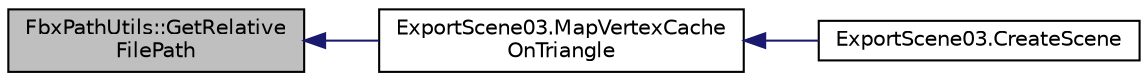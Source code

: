 digraph "FbxPathUtils::GetRelativeFilePath"
{
  edge [fontname="Helvetica",fontsize="10",labelfontname="Helvetica",labelfontsize="10"];
  node [fontname="Helvetica",fontsize="10",shape=record];
  rankdir="LR";
  Node29 [label="FbxPathUtils::GetRelative\lFilePath",height=0.2,width=0.4,color="black", fillcolor="grey75", style="filled", fontcolor="black"];
  Node29 -> Node30 [dir="back",color="midnightblue",fontsize="10",style="solid"];
  Node30 [label="ExportScene03.MapVertexCache\lOnTriangle",height=0.2,width=0.4,color="black", fillcolor="white", style="filled",URL="$namespace_export_scene03.html#a684086a0863c11c1c12b47f92385b90b"];
  Node30 -> Node31 [dir="back",color="midnightblue",fontsize="10",style="solid"];
  Node31 [label="ExportScene03.CreateScene",height=0.2,width=0.4,color="black", fillcolor="white", style="filled",URL="$namespace_export_scene03.html#a046d5e67dee0735f097817fd9f265d98"];
}

